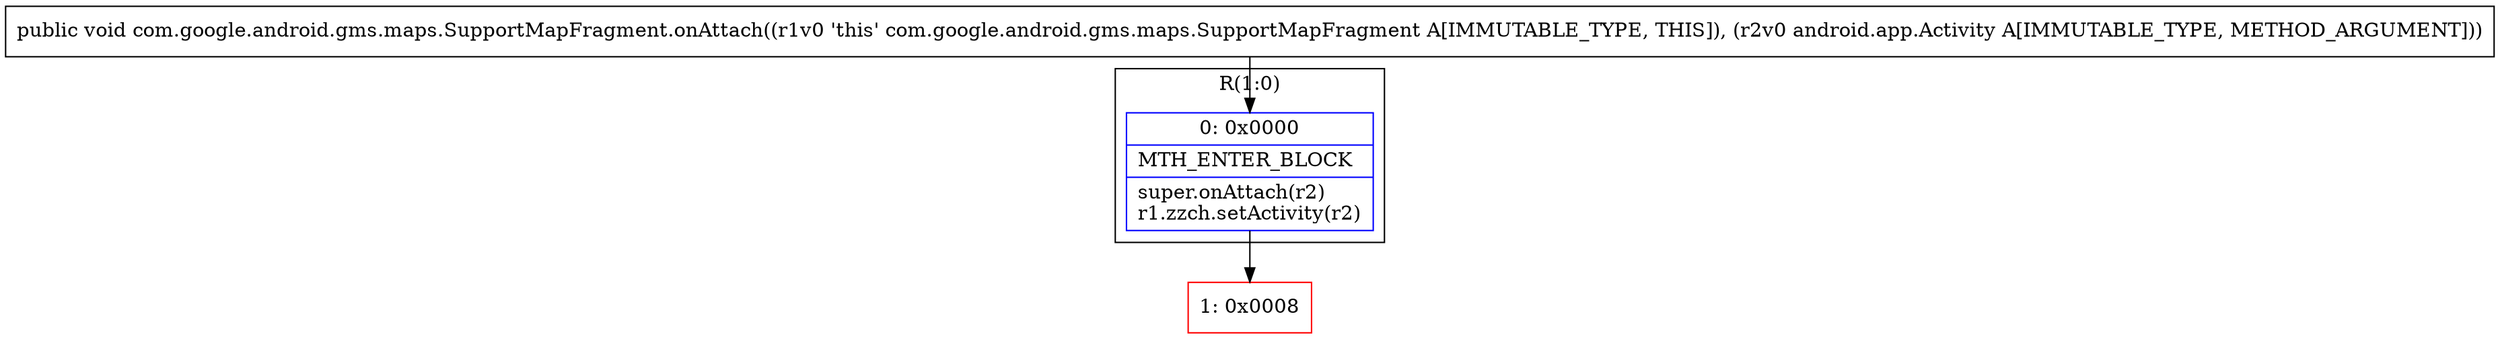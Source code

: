 digraph "CFG forcom.google.android.gms.maps.SupportMapFragment.onAttach(Landroid\/app\/Activity;)V" {
subgraph cluster_Region_8565035 {
label = "R(1:0)";
node [shape=record,color=blue];
Node_0 [shape=record,label="{0\:\ 0x0000|MTH_ENTER_BLOCK\l|super.onAttach(r2)\lr1.zzch.setActivity(r2)\l}"];
}
Node_1 [shape=record,color=red,label="{1\:\ 0x0008}"];
MethodNode[shape=record,label="{public void com.google.android.gms.maps.SupportMapFragment.onAttach((r1v0 'this' com.google.android.gms.maps.SupportMapFragment A[IMMUTABLE_TYPE, THIS]), (r2v0 android.app.Activity A[IMMUTABLE_TYPE, METHOD_ARGUMENT])) }"];
MethodNode -> Node_0;
Node_0 -> Node_1;
}


